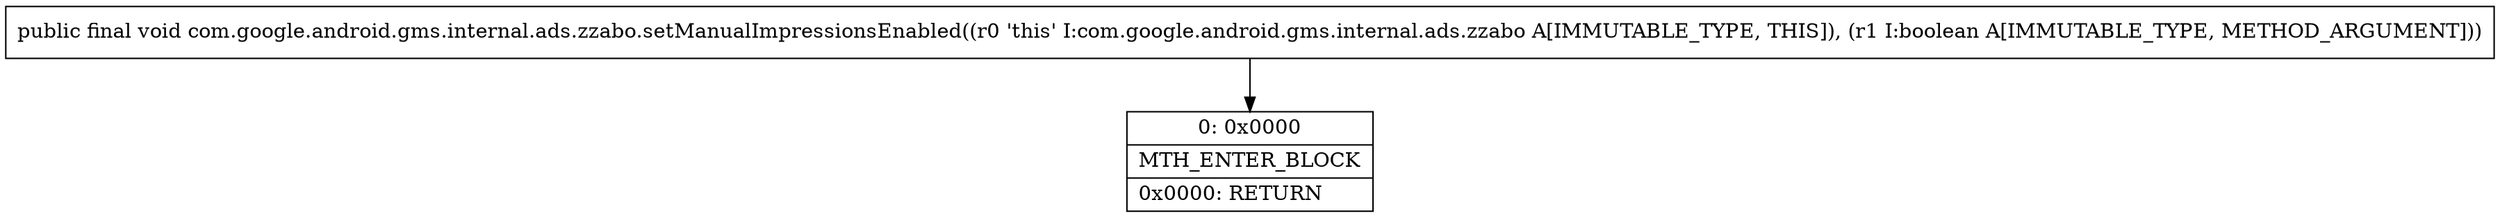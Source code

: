 digraph "CFG forcom.google.android.gms.internal.ads.zzabo.setManualImpressionsEnabled(Z)V" {
Node_0 [shape=record,label="{0\:\ 0x0000|MTH_ENTER_BLOCK\l|0x0000: RETURN   \l}"];
MethodNode[shape=record,label="{public final void com.google.android.gms.internal.ads.zzabo.setManualImpressionsEnabled((r0 'this' I:com.google.android.gms.internal.ads.zzabo A[IMMUTABLE_TYPE, THIS]), (r1 I:boolean A[IMMUTABLE_TYPE, METHOD_ARGUMENT])) }"];
MethodNode -> Node_0;
}

